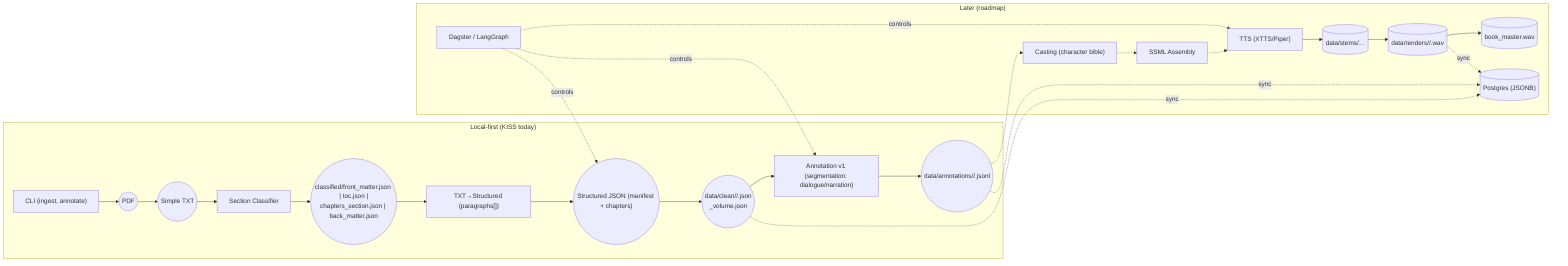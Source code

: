 flowchart LR
  subgraph Dev["Local-first (KISS today)"]
    CLI["CLI (ingest, annotate)"]
    PDF(("PDF"))
    TXT(("Simple TXT"))

    %% Upstream structuring stages (added)
    SectionClassifier["Section Classifier"]
    Classified(("classified/front_matter.json | toc.json |\nchapters_section.json | back_matter.json"))
  TxtStructured["TXT→Structured (paragraphs[])"]

    JSONStruct(("Structured JSON (manifest + chapters)"))
    Annot["Annotation v1 (segmentation: dialogue/narration)"]
    Artifacts(("data/clean/<book>/<chapter>.json\n<pdf_stem>_volume.json"))
    Annos(("data/annotations/<book>/<chapter>.jsonl"))
  end

  %% Ingest and structuring pipeline
  CLI --> PDF --> TXT --> SectionClassifier --> Classified --> TxtStructured --> JSONStruct --> Artifacts
  Artifacts --> Annot --> Annos

  subgraph Later["Later (roadmap)"]
    Casting["Casting (character bible)"]
    SSML["SSML Assembly"]
    TTS["TTS (XTTS/Piper)"]
    Stems[("data/stems/…")]
    Renders[("data/renders/<book>/<chapter>.wav")]
    Master[("book_master.wav")]
    Orchestrator["Dagster / LangGraph"]
    DB[("Postgres (JSONB)")]
  end

  Annos -.-> Casting -.-> SSML -.-> TTS --> Stems --> Renders --> Master
  Orchestrator -.controls.-> JSONStruct
  Orchestrator -.controls.-> Annot
  Orchestrator -.controls.-> TTS

  Artifacts -.sync.-> DB
  Annos -.sync.-> DB
  Renders -.sync.-> DB